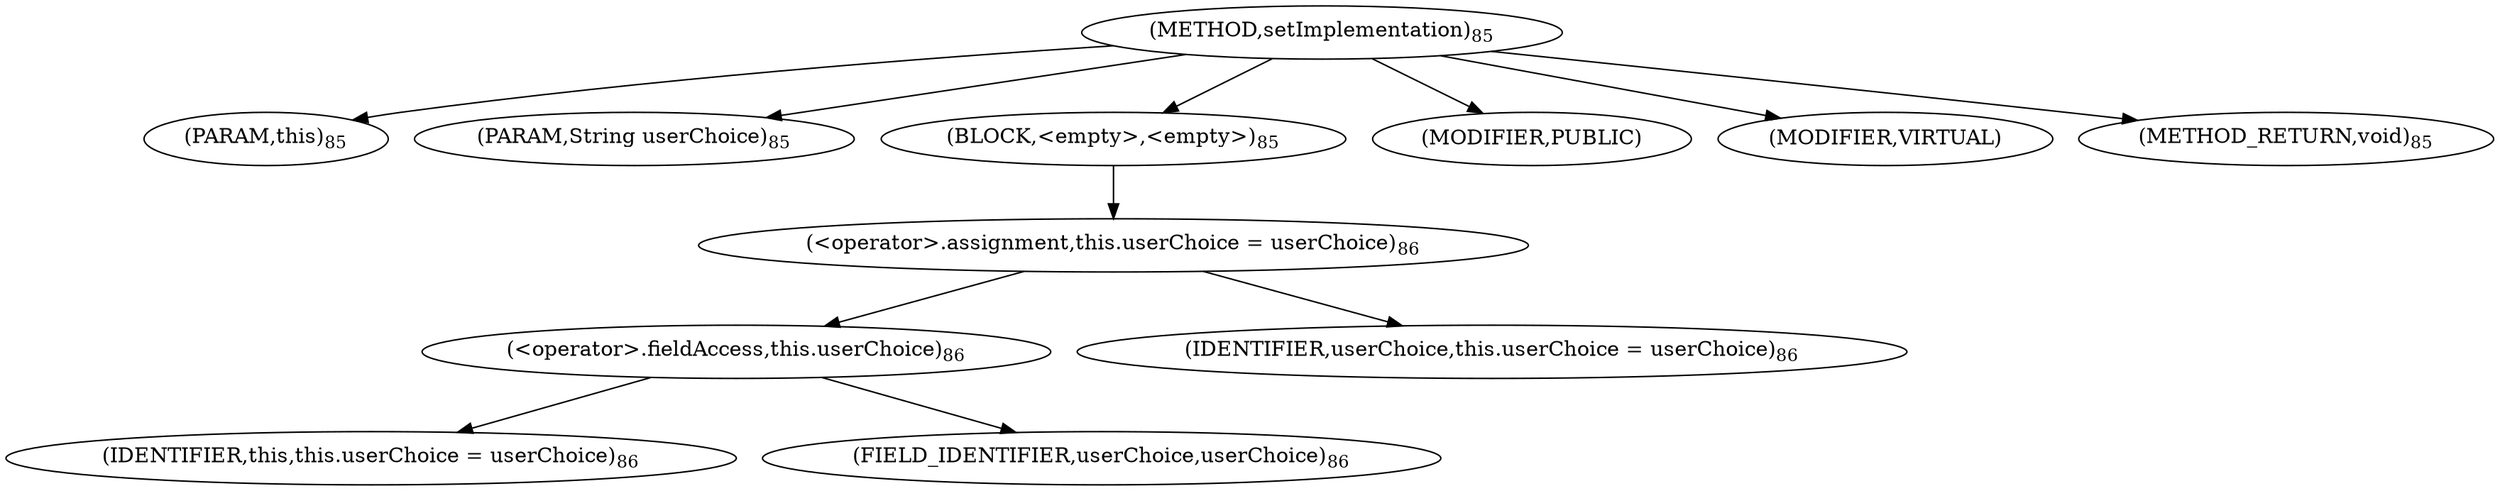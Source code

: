 digraph "setImplementation" {  
"88" [label = <(METHOD,setImplementation)<SUB>85</SUB>> ]
"11" [label = <(PARAM,this)<SUB>85</SUB>> ]
"89" [label = <(PARAM,String userChoice)<SUB>85</SUB>> ]
"90" [label = <(BLOCK,&lt;empty&gt;,&lt;empty&gt;)<SUB>85</SUB>> ]
"91" [label = <(&lt;operator&gt;.assignment,this.userChoice = userChoice)<SUB>86</SUB>> ]
"92" [label = <(&lt;operator&gt;.fieldAccess,this.userChoice)<SUB>86</SUB>> ]
"10" [label = <(IDENTIFIER,this,this.userChoice = userChoice)<SUB>86</SUB>> ]
"93" [label = <(FIELD_IDENTIFIER,userChoice,userChoice)<SUB>86</SUB>> ]
"94" [label = <(IDENTIFIER,userChoice,this.userChoice = userChoice)<SUB>86</SUB>> ]
"95" [label = <(MODIFIER,PUBLIC)> ]
"96" [label = <(MODIFIER,VIRTUAL)> ]
"97" [label = <(METHOD_RETURN,void)<SUB>85</SUB>> ]
  "88" -> "11" 
  "88" -> "89" 
  "88" -> "90" 
  "88" -> "95" 
  "88" -> "96" 
  "88" -> "97" 
  "90" -> "91" 
  "91" -> "92" 
  "91" -> "94" 
  "92" -> "10" 
  "92" -> "93" 
}
